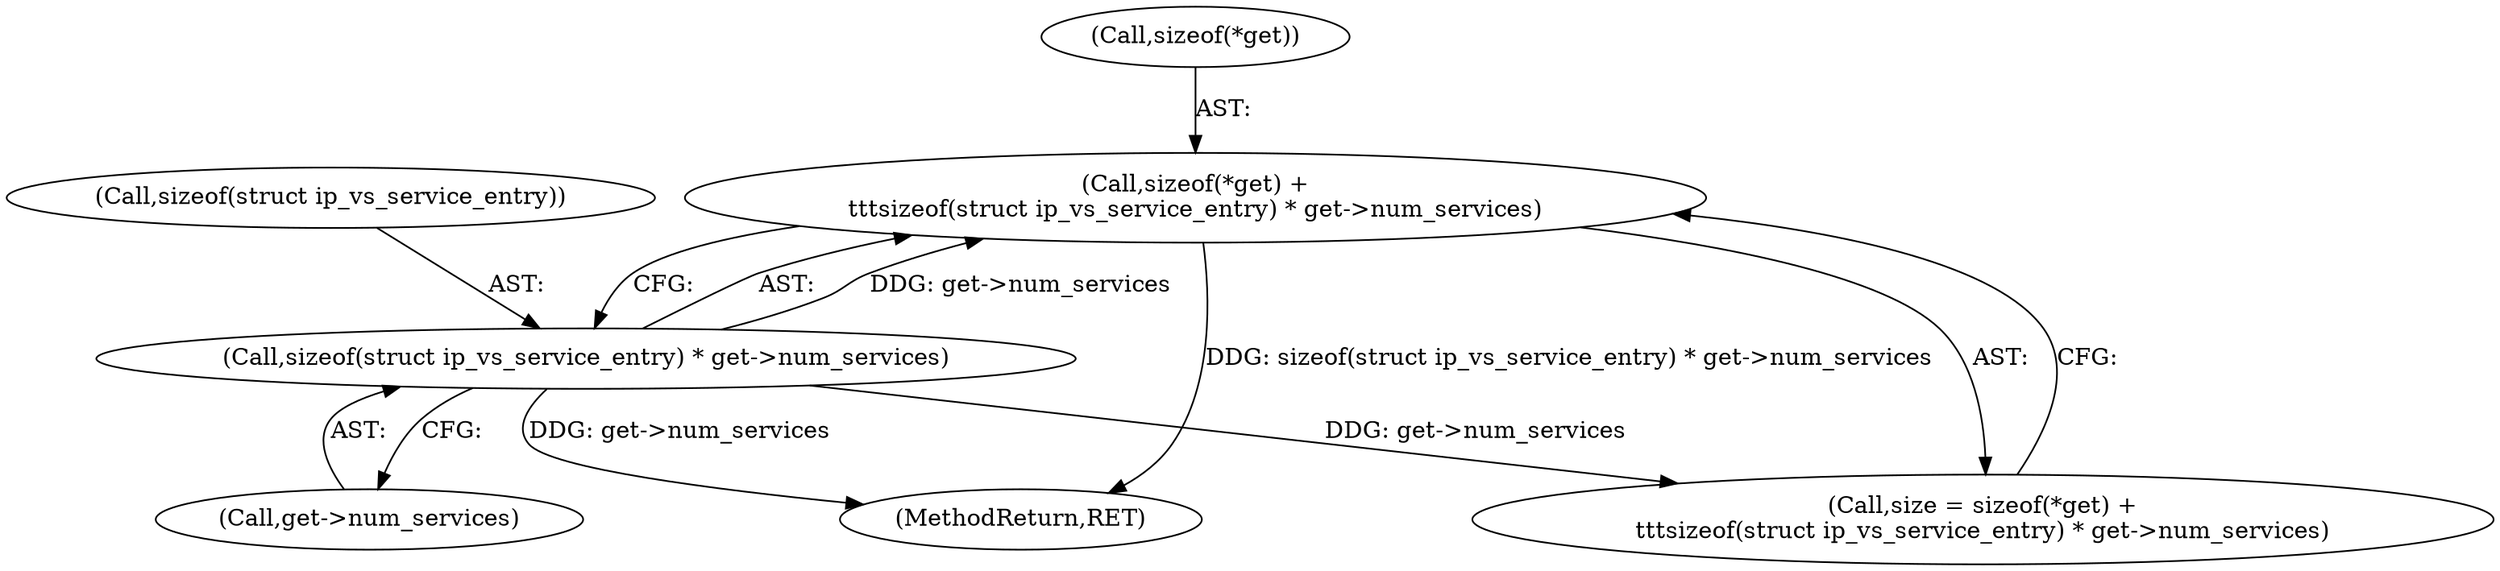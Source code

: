 digraph "0_linux_04bcef2a83f40c6db24222b27a52892cba39dffb@API" {
"1000259" [label="(Call,sizeof(*get) +\n\t\t\tsizeof(struct ip_vs_service_entry) * get->num_services)"];
"1000263" [label="(Call,sizeof(struct ip_vs_service_entry) * get->num_services)"];
"1000263" [label="(Call,sizeof(struct ip_vs_service_entry) * get->num_services)"];
"1000264" [label="(Call,sizeof(struct ip_vs_service_entry))"];
"1000520" [label="(MethodReturn,RET)"];
"1000259" [label="(Call,sizeof(*get) +\n\t\t\tsizeof(struct ip_vs_service_entry) * get->num_services)"];
"1000260" [label="(Call,sizeof(*get))"];
"1000257" [label="(Call,size = sizeof(*get) +\n\t\t\tsizeof(struct ip_vs_service_entry) * get->num_services)"];
"1000266" [label="(Call,get->num_services)"];
"1000259" -> "1000257"  [label="AST: "];
"1000259" -> "1000263"  [label="CFG: "];
"1000260" -> "1000259"  [label="AST: "];
"1000263" -> "1000259"  [label="AST: "];
"1000257" -> "1000259"  [label="CFG: "];
"1000259" -> "1000520"  [label="DDG: sizeof(struct ip_vs_service_entry) * get->num_services"];
"1000263" -> "1000259"  [label="DDG: get->num_services"];
"1000263" -> "1000266"  [label="CFG: "];
"1000264" -> "1000263"  [label="AST: "];
"1000266" -> "1000263"  [label="AST: "];
"1000263" -> "1000520"  [label="DDG: get->num_services"];
"1000263" -> "1000257"  [label="DDG: get->num_services"];
}
